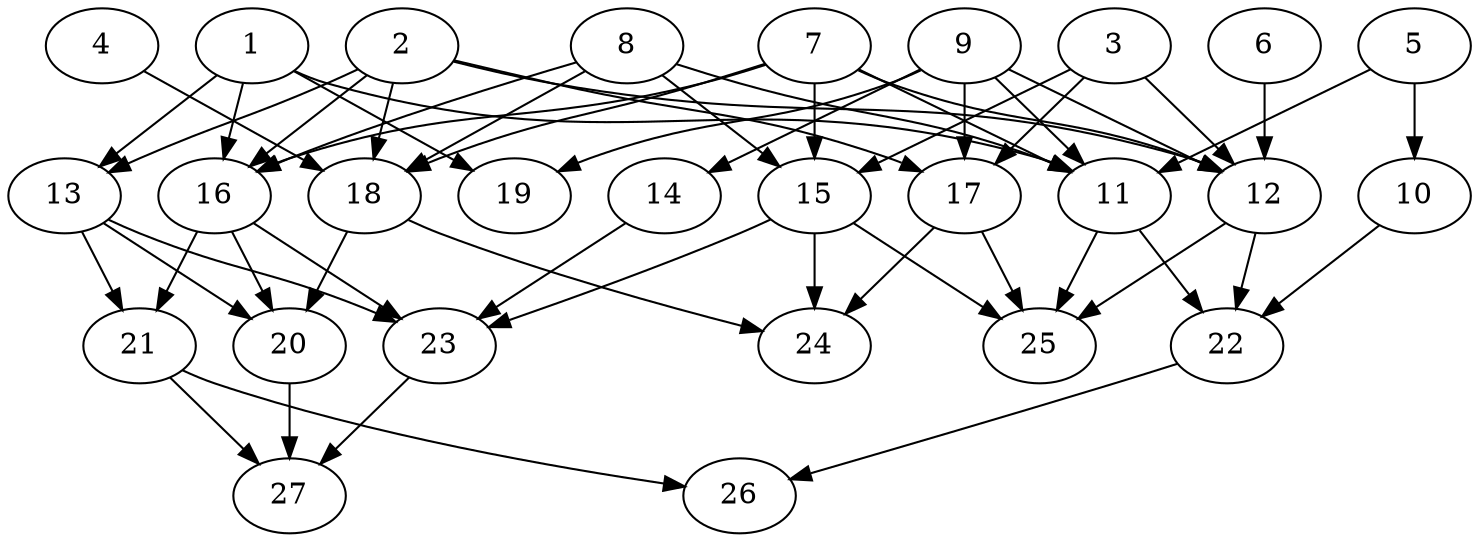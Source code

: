 // DAG (tier=2-normal, mode=data, n=27, ccr=0.426, fat=0.648, density=0.552, regular=0.553, jump=0.116, mindata=2097152, maxdata=16777216)
// DAG automatically generated by daggen at Sun Aug 24 16:33:34 2025
// /home/ermia/Project/Environments/daggen/bin/daggen --dot --ccr 0.426 --fat 0.648 --regular 0.553 --density 0.552 --jump 0.116 --mindata 2097152 --maxdata 16777216 -n 27 
digraph G {
  1 [size="6142410085900496", alpha="0.00", expect_size="3071205042950248"]
  1 -> 11 [size ="224044821512192"]
  1 -> 13 [size ="224044821512192"]
  1 -> 16 [size ="224044821512192"]
  1 -> 19 [size ="224044821512192"]
  2 [size="2152493279094710992896", alpha="0.14", expect_size="1076246639547355496448"]
  2 -> 12 [size ="1333678621851648"]
  2 -> 13 [size ="1333678621851648"]
  2 -> 16 [size ="1333678621851648"]
  2 -> 17 [size ="1333678621851648"]
  2 -> 18 [size ="1333678621851648"]
  3 [size="11605559905452294144", alpha="0.05", expect_size="5802779952726147072"]
  3 -> 12 [size ="41007886368768"]
  3 -> 15 [size ="41007886368768"]
  3 -> 17 [size ="41007886368768"]
  4 [size="48938454079169944", alpha="0.17", expect_size="24469227039584972"]
  4 -> 18 [size ="1320174170931200"]
  5 [size="10972385134201790", alpha="0.17", expect_size="5486192567100895"]
  5 -> 10 [size ="1085216399556608"]
  5 -> 11 [size ="1085216399556608"]
  6 [size="564302427842783360", alpha="0.16", expect_size="282151213921391680"]
  6 -> 12 [size ="1181928862515200"]
  7 [size="2471256017150932942848", alpha="0.11", expect_size="1235628008575466471424"]
  7 -> 11 [size ="1462295511171072"]
  7 -> 12 [size ="1462295511171072"]
  7 -> 15 [size ="1462295511171072"]
  7 -> 16 [size ="1462295511171072"]
  7 -> 18 [size ="1462295511171072"]
  8 [size="4175171856643266", alpha="0.06", expect_size="2087585928321633"]
  8 -> 11 [size ="100250987528192"]
  8 -> 15 [size ="100250987528192"]
  8 -> 16 [size ="100250987528192"]
  8 -> 18 [size ="100250987528192"]
  9 [size="1356957696877165824", alpha="0.14", expect_size="678478848438582912"]
  9 -> 11 [size ="2049835419041792"]
  9 -> 12 [size ="2049835419041792"]
  9 -> 14 [size ="2049835419041792"]
  9 -> 17 [size ="2049835419041792"]
  9 -> 19 [size ="2049835419041792"]
  10 [size="4388158326302077616128", alpha="0.20", expect_size="2194079163151038808064"]
  10 -> 22 [size ="2144263630487552"]
  11 [size="8797949243787367", alpha="0.04", expect_size="4398974621893683"]
  11 -> 22 [size ="688263174029312"]
  11 -> 25 [size ="688263174029312"]
  12 [size="614173646125688064", alpha="0.05", expect_size="307086823062844032"]
  12 -> 22 [size ="962926601043968"]
  12 -> 25 [size ="962926601043968"]
  13 [size="1247718179944547", alpha="0.16", expect_size="623859089972273"]
  13 -> 20 [size ="136306164236288"]
  13 -> 21 [size ="136306164236288"]
  13 -> 23 [size ="136306164236288"]
  14 [size="25971362605471629312", alpha="0.17", expect_size="12985681302735814656"]
  14 -> 23 [size ="70159498739712"]
  15 [size="2481377189654339518464", alpha="0.18", expect_size="1240688594827169759232"]
  15 -> 23 [size ="1466285401571328"]
  15 -> 24 [size ="1466285401571328"]
  15 -> 25 [size ="1466285401571328"]
  16 [size="1091897239522682496", alpha="0.09", expect_size="545948619761341248"]
  16 -> 20 [size ="669398243213312"]
  16 -> 21 [size ="669398243213312"]
  16 -> 23 [size ="669398243213312"]
  17 [size="1600806858566975232", alpha="0.11", expect_size="800403429283487616"]
  17 -> 24 [size ="928547107504128"]
  17 -> 25 [size ="928547107504128"]
  18 [size="22574966583066624000", alpha="0.11", expect_size="11287483291533312000"]
  18 -> 20 [size ="63901060300800"]
  18 -> 24 [size ="63901060300800"]
  19 [size="1268736205321616228352", alpha="0.04", expect_size="634368102660808114176"]
  20 [size="3597128047422422908928", alpha="0.01", expect_size="1798564023711211454464"]
  20 -> 27 [size ="1878136929124352"]
  21 [size="64215192305833656", alpha="0.18", expect_size="32107596152916828"]
  21 -> 26 [size ="1638534855262208"]
  21 -> 27 [size ="1638534855262208"]
  22 [size="4255080147840672", alpha="0.18", expect_size="2127540073920336"]
  22 -> 26 [size ="121514322034688"]
  23 [size="406813676144840146944", alpha="0.17", expect_size="203406838072420073472"]
  23 -> 27 [size ="439224964743168"]
  24 [size="1255461761847394304000", alpha="0.04", expect_size="627730880923697152000"]
  25 [size="20275084985386864", alpha="0.11", expect_size="10137542492693432"]
  26 [size="2151559251170449408", alpha="0.10", expect_size="1075779625585224704"]
  27 [size="5316706999170354", alpha="0.20", expect_size="2658353499585177"]
}